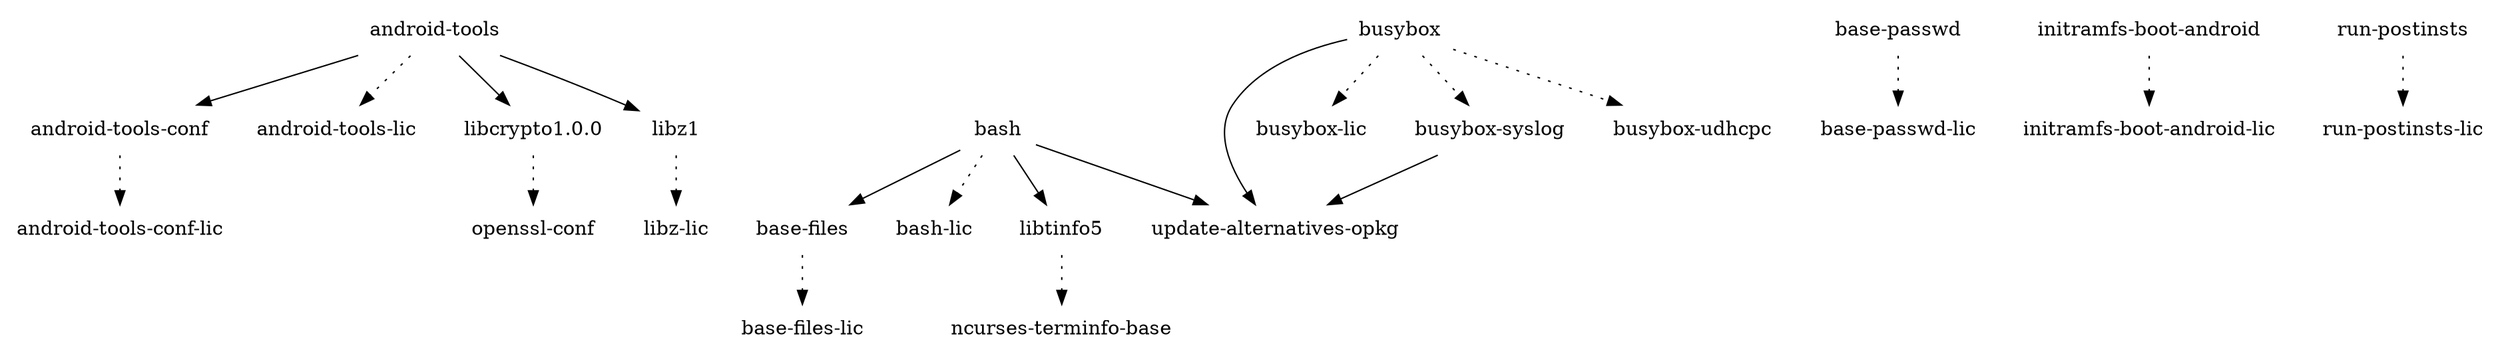 digraph depends {
    node [shape=plaintext]
"android-tools" -> "android-tools-conf";
"android-tools" -> "android-tools-lic" [style=dotted];
"android-tools" -> "libcrypto1.0.0";
"android-tools" -> "libz1";
"android-tools-conf" -> "android-tools-conf-lic" [style=dotted];
"base-files" -> "base-files-lic" [style=dotted];
"base-passwd" -> "base-passwd-lic" [style=dotted];
"bash" -> "base-files";
"bash" -> "bash-lic" [style=dotted];
"bash" -> "libtinfo5";
"bash" -> "update-alternatives-opkg";
"busybox" -> "busybox-lic" [style=dotted];
"busybox" -> "busybox-syslog" [style=dotted];
"busybox" -> "busybox-udhcpc" [style=dotted];
"busybox" -> "update-alternatives-opkg";
"busybox-syslog" -> "update-alternatives-opkg";
"initramfs-boot-android" -> "initramfs-boot-android-lic" [style=dotted];
"libcrypto1.0.0" -> "openssl-conf" [style=dotted];
"libtinfo5" -> "ncurses-terminfo-base" [style=dotted];
"libz1" -> "libz-lic" [style=dotted];
"run-postinsts" -> "run-postinsts-lic" [style=dotted];
}
